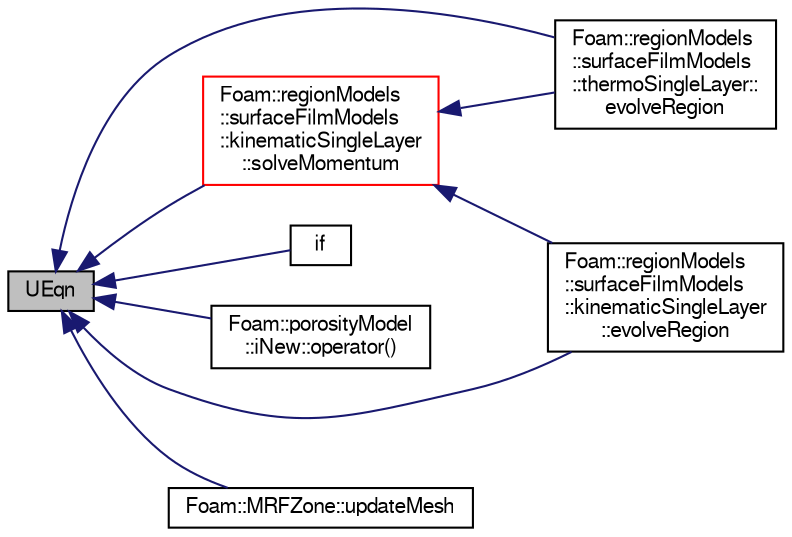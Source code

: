 digraph "UEqn"
{
  bgcolor="transparent";
  edge [fontname="FreeSans",fontsize="10",labelfontname="FreeSans",labelfontsize="10"];
  node [fontname="FreeSans",fontsize="10",shape=record];
  rankdir="LR";
  Node1 [label="UEqn",height=0.2,width=0.4,color="black", fillcolor="grey75", style="filled", fontcolor="black"];
  Node1 -> Node2 [dir="back",color="midnightblue",fontsize="10",style="solid",fontname="FreeSans"];
  Node2 [label="Foam::regionModels\l::surfaceFilmModels\l::thermoSingleLayer::\levolveRegion",height=0.2,width=0.4,color="black",URL="$a29182.html#afde8f52457f90e83a4eaf49755c19ec9",tooltip="Evolve the film equations. "];
  Node1 -> Node3 [dir="back",color="midnightblue",fontsize="10",style="solid",fontname="FreeSans"];
  Node3 [label="Foam::regionModels\l::surfaceFilmModels\l::kinematicSingleLayer\l::evolveRegion",height=0.2,width=0.4,color="black",URL="$a29042.html#afde8f52457f90e83a4eaf49755c19ec9",tooltip="Evolve the film equations. "];
  Node1 -> Node4 [dir="back",color="midnightblue",fontsize="10",style="solid",fontname="FreeSans"];
  Node4 [label="if",height=0.2,width=0.4,color="black",URL="$a38048.html#aa19d0471b129dc379d6f06628477ad7d"];
  Node1 -> Node5 [dir="back",color="midnightblue",fontsize="10",style="solid",fontname="FreeSans"];
  Node5 [label="Foam::porosityModel\l::iNew::operator()",height=0.2,width=0.4,color="black",URL="$a21922.html#aad80947cf7029ef329606d2b1ebe3939"];
  Node1 -> Node6 [dir="back",color="midnightblue",fontsize="10",style="solid",fontname="FreeSans"];
  Node6 [label="Foam::regionModels\l::surfaceFilmModels\l::kinematicSingleLayer\l::solveMomentum",height=0.2,width=0.4,color="red",URL="$a29042.html#aaba5d5ef7ac2693c87b0b31a7605f178",tooltip="Solve for film velocity. "];
  Node6 -> Node3 [dir="back",color="midnightblue",fontsize="10",style="solid",fontname="FreeSans"];
  Node6 -> Node2 [dir="back",color="midnightblue",fontsize="10",style="solid",fontname="FreeSans"];
  Node1 -> Node8 [dir="back",color="midnightblue",fontsize="10",style="solid",fontname="FreeSans"];
  Node8 [label="Foam::MRFZone::updateMesh",height=0.2,width=0.4,color="black",URL="$a21898.html#a9c8cde0b192708d622d874f8cc2df66d",tooltip="Update the mesh corresponding to given map. "];
}
